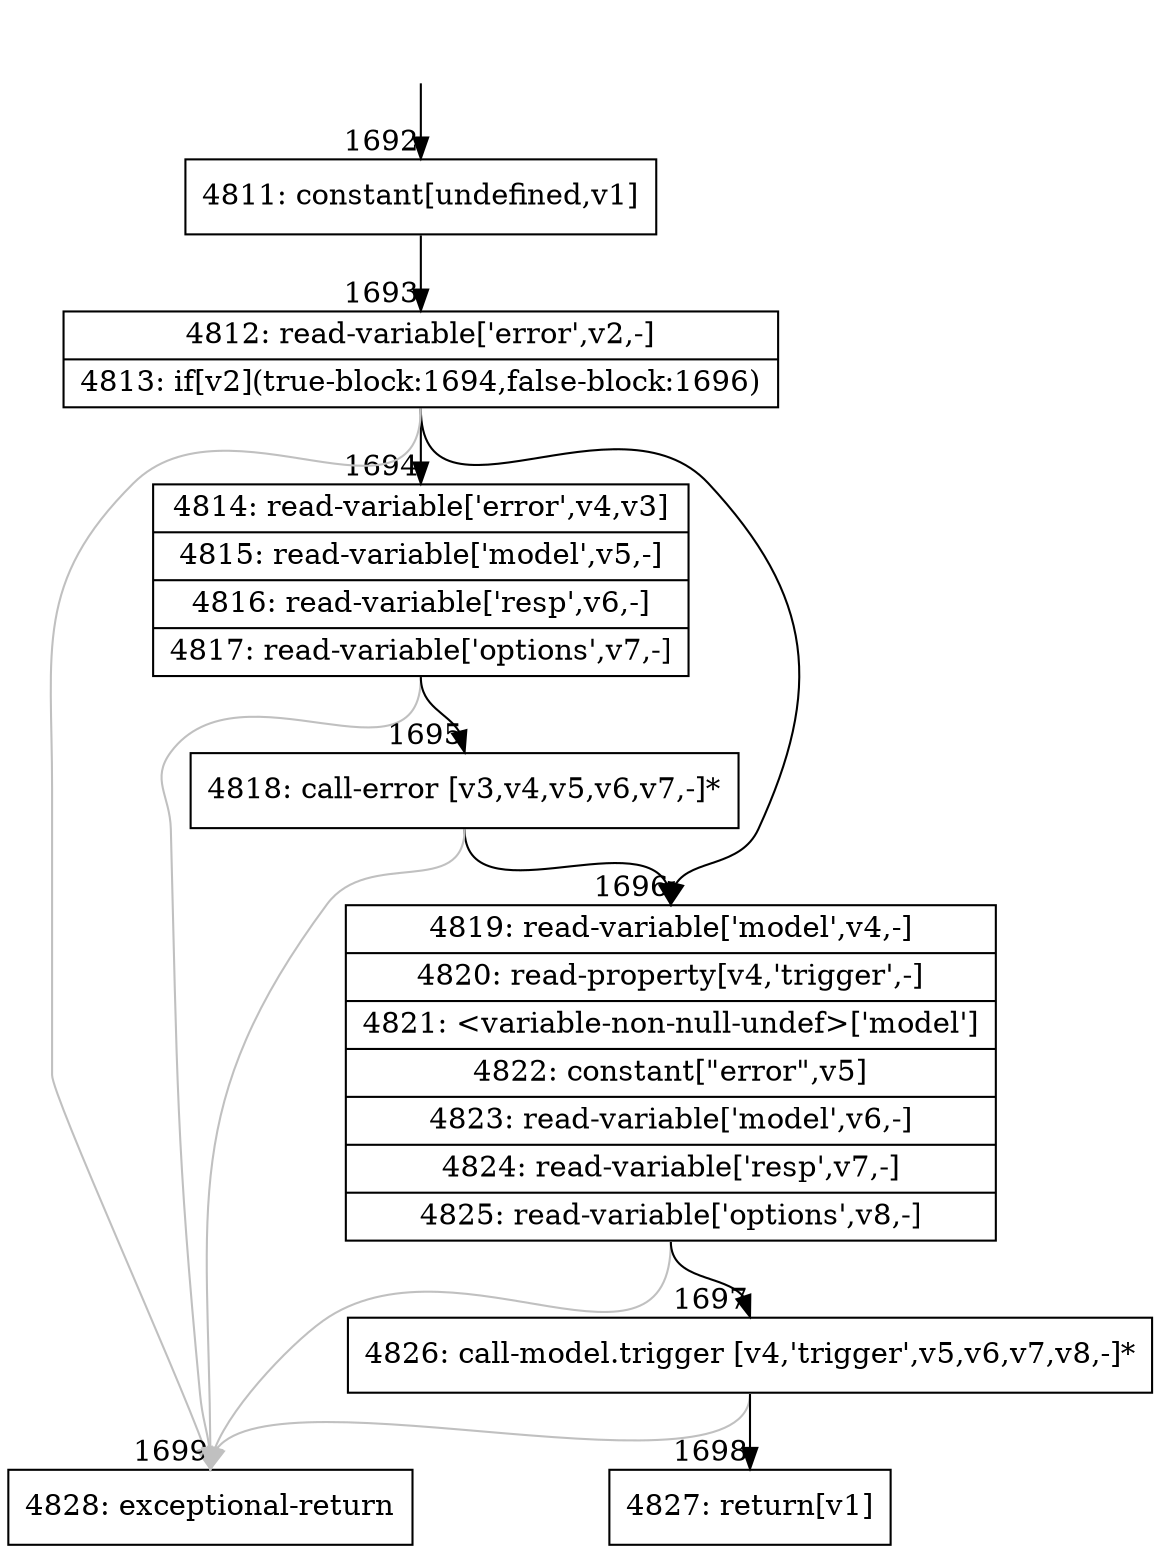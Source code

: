 digraph {
rankdir="TD"
BB_entry122[shape=none,label=""];
BB_entry122 -> BB1692 [tailport=s, headport=n, headlabel="    1692"]
BB1692 [shape=record label="{4811: constant[undefined,v1]}" ] 
BB1692 -> BB1693 [tailport=s, headport=n, headlabel="      1693"]
BB1693 [shape=record label="{4812: read-variable['error',v2,-]|4813: if[v2](true-block:1694,false-block:1696)}" ] 
BB1693 -> BB1694 [tailport=s, headport=n, headlabel="      1694"]
BB1693 -> BB1696 [tailport=s, headport=n, headlabel="      1696"]
BB1693 -> BB1699 [tailport=s, headport=n, color=gray, headlabel="      1699"]
BB1694 [shape=record label="{4814: read-variable['error',v4,v3]|4815: read-variable['model',v5,-]|4816: read-variable['resp',v6,-]|4817: read-variable['options',v7,-]}" ] 
BB1694 -> BB1695 [tailport=s, headport=n, headlabel="      1695"]
BB1694 -> BB1699 [tailport=s, headport=n, color=gray]
BB1695 [shape=record label="{4818: call-error [v3,v4,v5,v6,v7,-]*}" ] 
BB1695 -> BB1696 [tailport=s, headport=n]
BB1695 -> BB1699 [tailport=s, headport=n, color=gray]
BB1696 [shape=record label="{4819: read-variable['model',v4,-]|4820: read-property[v4,'trigger',-]|4821: \<variable-non-null-undef\>['model']|4822: constant[\"error\",v5]|4823: read-variable['model',v6,-]|4824: read-variable['resp',v7,-]|4825: read-variable['options',v8,-]}" ] 
BB1696 -> BB1697 [tailport=s, headport=n, headlabel="      1697"]
BB1696 -> BB1699 [tailport=s, headport=n, color=gray]
BB1697 [shape=record label="{4826: call-model.trigger [v4,'trigger',v5,v6,v7,v8,-]*}" ] 
BB1697 -> BB1698 [tailport=s, headport=n, headlabel="      1698"]
BB1697 -> BB1699 [tailport=s, headport=n, color=gray]
BB1698 [shape=record label="{4827: return[v1]}" ] 
BB1699 [shape=record label="{4828: exceptional-return}" ] 
//#$~ 1604
}
